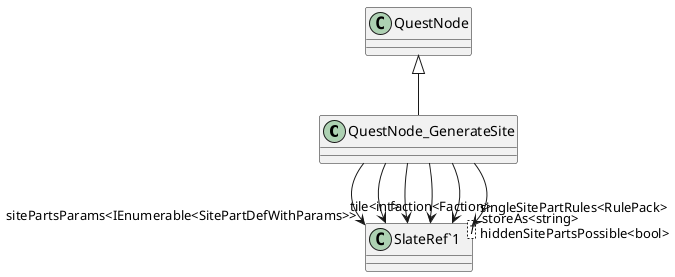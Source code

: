 @startuml
class QuestNode_GenerateSite {
}
class "SlateRef`1"<T> {
}
QuestNode <|-- QuestNode_GenerateSite
QuestNode_GenerateSite --> "sitePartsParams<IEnumerable<SitePartDefWithParams>>" "SlateRef`1"
QuestNode_GenerateSite --> "faction<Faction>" "SlateRef`1"
QuestNode_GenerateSite --> "tile<int>" "SlateRef`1"
QuestNode_GenerateSite --> "storeAs<string>" "SlateRef`1"
QuestNode_GenerateSite --> "singleSitePartRules<RulePack>" "SlateRef`1"
QuestNode_GenerateSite --> "hiddenSitePartsPossible<bool>" "SlateRef`1"
@enduml
